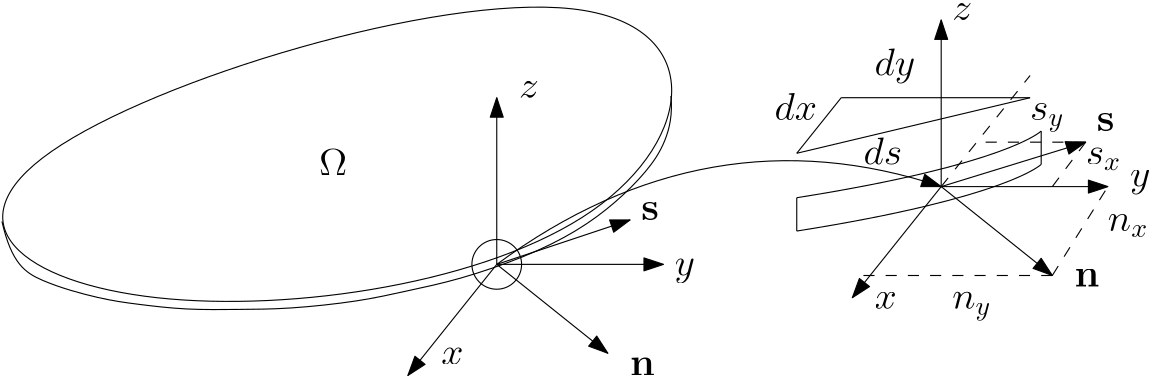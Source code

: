 <?xml version="1.0"?>
<!DOCTYPE ipe SYSTEM "ipe.dtd">
<ipe version="70206" creator="Ipe 7.2.7">
<info created="D:20180323155745" modified="D:20180416113658"/>
<ipestyle name="basic">
<symbol name="arrow/arc(spx)">
<path stroke="sym-stroke" fill="sym-stroke" pen="sym-pen">
0 0 m
-1 0.333 l
-1 -0.333 l
h
</path>
</symbol>
<symbol name="arrow/farc(spx)">
<path stroke="sym-stroke" fill="white" pen="sym-pen">
0 0 m
-1 0.333 l
-1 -0.333 l
h
</path>
</symbol>
<symbol name="arrow/ptarc(spx)">
<path stroke="sym-stroke" fill="sym-stroke" pen="sym-pen">
0 0 m
-1 0.333 l
-0.8 0 l
-1 -0.333 l
h
</path>
</symbol>
<symbol name="arrow/fptarc(spx)">
<path stroke="sym-stroke" fill="white" pen="sym-pen">
0 0 m
-1 0.333 l
-0.8 0 l
-1 -0.333 l
h
</path>
</symbol>
<symbol name="mark/circle(sx)" transformations="translations">
<path fill="sym-stroke">
0.6 0 0 0.6 0 0 e
0.4 0 0 0.4 0 0 e
</path>
</symbol>
<symbol name="mark/disk(sx)" transformations="translations">
<path fill="sym-stroke">
0.6 0 0 0.6 0 0 e
</path>
</symbol>
<symbol name="mark/fdisk(sfx)" transformations="translations">
<group>
<path fill="sym-fill">
0.5 0 0 0.5 0 0 e
</path>
<path fill="sym-stroke" fillrule="eofill">
0.6 0 0 0.6 0 0 e
0.4 0 0 0.4 0 0 e
</path>
</group>
</symbol>
<symbol name="mark/box(sx)" transformations="translations">
<path fill="sym-stroke" fillrule="eofill">
-0.6 -0.6 m
0.6 -0.6 l
0.6 0.6 l
-0.6 0.6 l
h
-0.4 -0.4 m
0.4 -0.4 l
0.4 0.4 l
-0.4 0.4 l
h
</path>
</symbol>
<symbol name="mark/square(sx)" transformations="translations">
<path fill="sym-stroke">
-0.6 -0.6 m
0.6 -0.6 l
0.6 0.6 l
-0.6 0.6 l
h
</path>
</symbol>
<symbol name="mark/fsquare(sfx)" transformations="translations">
<group>
<path fill="sym-fill">
-0.5 -0.5 m
0.5 -0.5 l
0.5 0.5 l
-0.5 0.5 l
h
</path>
<path fill="sym-stroke" fillrule="eofill">
-0.6 -0.6 m
0.6 -0.6 l
0.6 0.6 l
-0.6 0.6 l
h
-0.4 -0.4 m
0.4 -0.4 l
0.4 0.4 l
-0.4 0.4 l
h
</path>
</group>
</symbol>
<symbol name="mark/cross(sx)" transformations="translations">
<group>
<path fill="sym-stroke">
-0.43 -0.57 m
0.57 0.43 l
0.43 0.57 l
-0.57 -0.43 l
h
</path>
<path fill="sym-stroke">
-0.43 0.57 m
0.57 -0.43 l
0.43 -0.57 l
-0.57 0.43 l
h
</path>
</group>
</symbol>
<symbol name="arrow/fnormal(spx)">
<path stroke="sym-stroke" fill="white" pen="sym-pen">
0 0 m
-1 0.333 l
-1 -0.333 l
h
</path>
</symbol>
<symbol name="arrow/pointed(spx)">
<path stroke="sym-stroke" fill="sym-stroke" pen="sym-pen">
0 0 m
-1 0.333 l
-0.8 0 l
-1 -0.333 l
h
</path>
</symbol>
<symbol name="arrow/fpointed(spx)">
<path stroke="sym-stroke" fill="white" pen="sym-pen">
0 0 m
-1 0.333 l
-0.8 0 l
-1 -0.333 l
h
</path>
</symbol>
<symbol name="arrow/linear(spx)">
<path stroke="sym-stroke" pen="sym-pen">
-1 0.333 m
0 0 l
-1 -0.333 l
</path>
</symbol>
<symbol name="arrow/fdouble(spx)">
<path stroke="sym-stroke" fill="white" pen="sym-pen">
0 0 m
-1 0.333 l
-1 -0.333 l
h
-1 0 m
-2 0.333 l
-2 -0.333 l
h
</path>
</symbol>
<symbol name="arrow/double(spx)">
<path stroke="sym-stroke" fill="sym-stroke" pen="sym-pen">
0 0 m
-1 0.333 l
-1 -0.333 l
h
-1 0 m
-2 0.333 l
-2 -0.333 l
h
</path>
</symbol>
<pen name="heavier" value="0.8"/>
<pen name="fat" value="1.2"/>
<pen name="ultrafat" value="2"/>
<symbolsize name="large" value="5"/>
<symbolsize name="small" value="2"/>
<symbolsize name="tiny" value="1.1"/>
<arrowsize name="large" value="10"/>
<arrowsize name="small" value="5"/>
<arrowsize name="tiny" value="3"/>
<color name="red" value="1 0 0"/>
<color name="green" value="0 1 0"/>
<color name="blue" value="0 0 1"/>
<color name="yellow" value="1 1 0"/>
<color name="orange" value="1 0.647 0"/>
<color name="gold" value="1 0.843 0"/>
<color name="purple" value="0.627 0.125 0.941"/>
<color name="gray" value="0.745"/>
<color name="brown" value="0.647 0.165 0.165"/>
<color name="navy" value="0 0 0.502"/>
<color name="pink" value="1 0.753 0.796"/>
<color name="seagreen" value="0.18 0.545 0.341"/>
<color name="turquoise" value="0.251 0.878 0.816"/>
<color name="violet" value="0.933 0.51 0.933"/>
<color name="darkblue" value="0 0 0.545"/>
<color name="darkcyan" value="0 0.545 0.545"/>
<color name="darkgray" value="0.663"/>
<color name="darkgreen" value="0 0.392 0"/>
<color name="darkmagenta" value="0.545 0 0.545"/>
<color name="darkorange" value="1 0.549 0"/>
<color name="darkred" value="0.545 0 0"/>
<color name="lightblue" value="0.678 0.847 0.902"/>
<color name="lightcyan" value="0.878 1 1"/>
<color name="lightgray" value="0.827"/>
<color name="lightgreen" value="0.565 0.933 0.565"/>
<color name="lightyellow" value="1 1 0.878"/>
<dashstyle name="dashed" value="[4] 0"/>
<dashstyle name="dotted" value="[1 3] 0"/>
<dashstyle name="dash dotted" value="[4 2 1 2] 0"/>
<dashstyle name="dash dot dotted" value="[4 2 1 2 1 2] 0"/>
<textsize name="large" value="\large"/>
<textsize name="Large" value="\Large"/>
<textsize name="LARGE" value="\LARGE"/>
<textsize name="huge" value="\huge"/>
<textsize name="Huge" value="\Huge"/>
<textsize name="small" value="\small"/>
<textsize name="footnote" value="\footnotesize"/>
<textsize name="tiny" value="\tiny"/>
<textstyle name="center" begin="\begin{center}" end="\end{center}"/>
<textstyle name="itemize" begin="\begin{itemize}" end="\end{itemize}"/>
<textstyle name="item" begin="\begin{itemize}\item{}" end="\end{itemize}"/>
<gridsize name="4 pts" value="4"/>
<gridsize name="8 pts (~3 mm)" value="8"/>
<gridsize name="16 pts (~6 mm)" value="16"/>
<gridsize name="32 pts (~12 mm)" value="32"/>
<gridsize name="10 pts (~3.5 mm)" value="10"/>
<gridsize name="20 pts (~7 mm)" value="20"/>
<gridsize name="14 pts (~5 mm)" value="14"/>
<gridsize name="28 pts (~10 mm)" value="28"/>
<gridsize name="56 pts (~20 mm)" value="56"/>
<anglesize name="90 deg" value="90"/>
<anglesize name="60 deg" value="60"/>
<anglesize name="45 deg" value="45"/>
<anglesize name="30 deg" value="30"/>
<anglesize name="22.5 deg" value="22.5"/>
<opacity name="10%" value="0.1"/>
<opacity name="30%" value="0.3"/>
<opacity name="50%" value="0.5"/>
<opacity name="75%" value="0.75"/>
<tiling name="falling" angle="-60" step="4" width="1"/>
<tiling name="rising" angle="30" step="4" width="1"/>
</ipestyle>
<page>
<layer name="alpha"/>
<view layers="alpha" active="alpha"/>
<path layer="alpha" matrix="1 0 0 1 -96.2877 24" stroke="black">
144 608
224 544
436 576
448 700 u
</path>
<path matrix="1 0 0 1 240 -16" stroke="white" pen="0.8" cap="1" join="1">
242.033 651.665 m
242.033 651.665 l
</path>
<path matrix="1 0 0 1 240 -16" stroke="white" pen="0.8" cap="1" join="1">
242.033 651.665 m
242.033 651.665 l
</path>
<path matrix="1 0 0 1 -96 32" stroke="white" pen="0.8" cap="1" join="1">
355.025 622.674 m
355.025 622.674 l
</path>
<path matrix="1 0 0 1 -96 32" stroke="black">
189.869 579.45 m
193.345 564.279
203.143 557.642
226.216 551.321
237.91 549.741
256.241 547.528
275.521 547.844
292.272 547.844
319.137 550.689
335.572 554.481
353.904 558.274
378.872 566.808
397.204 575.973
410.794 586.087
422.173 597.466
429.126 607.895
431.338 618.009
430.706 624.647 c
</path>
<text matrix="1 0 0 1 32 -12" transformations="translations" pos="176 640" stroke="black" type="label" width="10.145" height="9.803" depth="0" valign="baseline" size="Large" style="math">\Omega</text>
<path matrix="1 0 0 1 -36 -56" stroke="black">
416 676 m
492 688
504 700
504 700 c
</path>
<path matrix="1 0 0 1 -36 -68" stroke="black">
416 676 m
492 688
504 700
504 700 c
</path>
<path matrix="1 0 0 1 -36 -56" stroke="black">
504 688 m
504 700 l
</path>
<path matrix="1 0 0 1 -36 -56" stroke="black">
416 664 m
416 676 l
</path>
<path matrix="1 0 0 1 32 0" stroke="black">
8.94427 0 0 8.94427 240 596 e
</path>
<path matrix="1 0 0 1 -36 -16" stroke="black">
416 652 m
500 672 l
</path>
<text matrix="1 0 0 1 -52 -48" transformations="translations" pos="456 680" stroke="black" type="label" width="13.916" height="9.963" depth="0" valign="baseline" size="Large" style="math">ds</text>
<text matrix="1 0 0 1 264 28" transformations="translations" pos="144 552" stroke="black" type="label" width="7.982" height="6.177" depth="0" valign="baseline" size="Large" style="math">x</text>
<text matrix="1 0 0 1 468 24" transformations="translations" pos="32 600" stroke="black" type="label" width="7.364" height="6.176" depth="2.79" valign="baseline" size="Large" style="math">y</text>
<path matrix="1 0 0 1 368 -48" stroke="black" arrow="normal/normal">
64 672 m
64 732 l
</path>
<path matrix="1 0 0 1 368 -48" stroke="black" arrow="normal/normal">
64 672 m
32 632 l
</path>
<text matrix="1 0 0 1 360 -44" transformations="translations" pos="76 728" stroke="black" type="label" width="7.165" height="6.177" depth="0" valign="baseline" size="Large" style="math">z</text>
<path matrix="1 0 0 1 -36 -16" stroke="black" arrow="normal/normal">
468 640 m
508 608 l
</path>
<text matrix="1 0 0 1 -40 -20" transformations="translations" pos="520 608" stroke="black" type="label" width="8.966" height="6.376" depth="0" valign="baseline" size="Large" style="math">\mathbf{n}</text>
<text matrix="1 0 0 1 -36 -20" transformations="translations" pos="524 664" stroke="black" type="label" width="6.366" height="6.376" depth="0" valign="baseline" size="Large" style="math">\mathbf{s}</text>
<path matrix="1 0 0 1 -36 -16" stroke="black" arrow="normal/normal">
468 640 m
528 640 l
</path>
<path matrix="1 0 0 1 -72 16" stroke="black">
468 640 m
452 620 l
</path>
<path matrix="1 0 0 1 -36 -16" stroke="black">
432 672 m
500 672 l
</path>
<text matrix="1 0 0 1 -40 -20" transformations="translations" pos="412 668" stroke="black" type="label" width="15.282" height="9.963" depth="0" valign="baseline" size="Large" style="math">dx</text>
<text matrix="1 0 0 1 -48 -16" transformations="translations" pos="456 680" stroke="black" type="label" width="14.663" height="9.962" depth="2.79" valign="baseline" size="Large" style="math">dy</text>
<path matrix="1 0 0 1 208 -76" stroke="black" arrow="normal/normal">
64 672 m
64 732 l
</path>
<path matrix="1 0 0 1 208 -76" stroke="black" arrow="normal/normal">
64 672 m
32 632 l
</path>
<path matrix="1 0 0 1 -196 -44" stroke="black" arrow="normal/normal">
468 640 m
528 640 l
</path>
<text transformations="translations" pos="252 560" stroke="black" type="label" width="7.982" height="6.177" depth="0" valign="baseline" size="Large" style="math">x</text>
<path matrix="1 0 0 1 -196 -44" stroke="black" arrow="normal/normal">
468 640 m
516 656 l
</path>
<path matrix="1 0 0 1 -196 -44" stroke="black" arrow="normal/normal">
468 640 m
508 608 l
</path>
<text matrix="1 0 0 1 -8 -4" transformations="translations" pos="344 596" stroke="black" type="label" width="7.364" height="6.176" depth="2.79" valign="baseline" size="Large" style="math">y</text>
<text transformations="translations" pos="280 656" stroke="black" type="label" width="7.165" height="6.177" depth="0" valign="baseline" size="Large" style="math">z</text>
<text matrix="1 0 0 1 -4 -4" transformations="translations" pos="328 616" stroke="black" type="label" width="6.366" height="6.376" depth="0" valign="baseline" size="Large" style="math">\mathbf{s}</text>
<text matrix="1 0 0 1 0 -12" transformations="translations" pos="320 568" stroke="black" type="label" width="8.966" height="6.376" depth="0" valign="baseline" size="Large" style="math">\mathbf{n}</text>
<path stroke="black" arrow="normal/normal">
272 596 m
348 652
432 624 c
</path>
<path matrix="1 0 0 1 32 40" stroke="black" dash="dashed">
400 584 m
432 624 l
</path>
<text matrix="1 0 0 1 48 -4" transformations="translations" pos="436 636" stroke="black" type="label" width="12.809" height="6.179" depth="2.15" valign="baseline" size="Large" style="math">s_x</text>
<path stroke="black" dash="dashed">
472 592 m
404 592 l
</path>
<path stroke="black" dash="dashed">
472 592 m
492 624 l
</path>
<text matrix="1 0 0 1 -4 -4" transformations="translations" pos="468 652" stroke="black" type="label" width="12.357" height="6.176" depth="4.09" valign="baseline" size="Large" style="math">s_y</text>
<text transformations="translations" pos="492 608" stroke="black" type="label" width="14.577" height="6.179" depth="2.15" valign="baseline" size="Large" style="math">n_x</text>
<text matrix="1 0 0 1 -4 -4" transformations="translations" pos="440 584" stroke="black" type="label" width="14.125" height="6.176" depth="4.09" valign="baseline" size="Large" style="math">n_y</text>
<path stroke="black" arrow="normal/normal">
432 624 m
484 640 l
</path>
<path stroke="black" dash="dashed">
484 640 m
472 624 l
</path>
<path stroke="black" dash="dashed">
484 640 m
444 640 l
</path>
</page>
</ipe>

